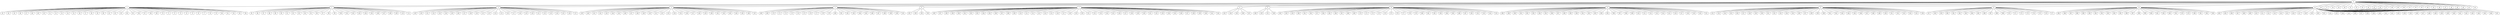 
graph graphname {
    0 -- 1
0 -- 2
0 -- 3
0 -- 4
0 -- 5
0 -- 6
0 -- 7
0 -- 8
0 -- 9
0 -- 10
0 -- 11
0 -- 12
0 -- 13
0 -- 14
0 -- 15
0 -- 16
0 -- 17
0 -- 18
0 -- 19
0 -- 20
0 -- 21
0 -- 22
0 -- 23
0 -- 24
0 -- 25
0 -- 26
0 -- 27
0 -- 28
0 -- 29
0 -- 30
0 -- 31
0 -- 32
0 -- 33
0 -- 34
0 -- 35
0 -- 36
0 -- 37
0 -- 38
0 -- 39
0 -- 40
0 -- 41
0 -- 42
1 -- 43
1 -- 44
1 -- 45
1 -- 46
1 -- 47
1 -- 48
1 -- 49
1 -- 50
1 -- 51
1 -- 52
1 -- 53
1 -- 54
1 -- 55
1 -- 56
1 -- 57
1 -- 58
1 -- 59
1 -- 60
1 -- 61
1 -- 62
1 -- 63
1 -- 64
1 -- 65
1 -- 66
1 -- 67
1 -- 68
1 -- 69
1 -- 70
1 -- 71
1 -- 72
1 -- 73
1 -- 74
1 -- 75
1 -- 76
1 -- 77
1 -- 78
1 -- 79
1 -- 80
1 -- 81
1 -- 82
1 -- 83
1 -- 84
2 -- 85
2 -- 86
2 -- 87
2 -- 88
2 -- 89
2 -- 90
2 -- 91
2 -- 92
2 -- 93
2 -- 94
2 -- 95
2 -- 96
2 -- 97
2 -- 98
2 -- 99
2 -- 100
2 -- 101
2 -- 102
2 -- 103
2 -- 104
2 -- 105
2 -- 106
2 -- 107
2 -- 108
2 -- 109
2 -- 110
2 -- 111
3 -- 128
3 -- 130
3 -- 131
3 -- 132
3 -- 133
3 -- 134
3 -- 129
3 -- 136
3 -- 137
3 -- 138
3 -- 135
3 -- 112
3 -- 113
3 -- 114
3 -- 115
3 -- 116
3 -- 117
3 -- 118
3 -- 119
3 -- 120
3 -- 121
3 -- 122
3 -- 123
3 -- 124
3 -- 125
3 -- 126
3 -- 127
4 -- 139
4 -- 140
4 -- 141
4 -- 142
4 -- 143
4 -- 144
4 -- 145
4 -- 146
4 -- 147
4 -- 148
4 -- 149
4 -- 150
4 -- 151
4 -- 152
4 -- 153
4 -- 154
4 -- 155
4 -- 156
4 -- 157
4 -- 158
4 -- 159
4 -- 160
4 -- 161
4 -- 162
4 -- 163
4 -- 164
4 -- 165
4 -- 166
4 -- 167
5 -- 168
5 -- 169
5 -- 170
5 -- 171
5 -- 172
5 -- 173
5 -- 174
5 -- 175
5 -- 176
5 -- 177
5 -- 178
5 -- 179
5 -- 180
5 -- 181
5 -- 182
5 -- 183
5 -- 184
5 -- 185
5 -- 186
5 -- 187
5 -- 188
5 -- 189
5 -- 190
5 -- 191
6 -- 192
6 -- 194
6 -- 195
6 -- 193
7 -- 196
7 -- 197
7 -- 198
7 -- 199
7 -- 200
7 -- 201
7 -- 202
7 -- 203
7 -- 204
7 -- 205
7 -- 206
7 -- 207
7 -- 208
7 -- 209
7 -- 210
7 -- 211
7 -- 212
7 -- 213
7 -- 214
7 -- 215
7 -- 216
7 -- 217
7 -- 218
7 -- 219
7 -- 220
7 -- 221
7 -- 222
7 -- 223
7 -- 224
7 -- 225
7 -- 226
7 -- 227
7 -- 228
7 -- 229
7 -- 230
7 -- 231
7 -- 232
7 -- 233
7 -- 234
7 -- 235
7 -- 236
7 -- 237
7 -- 238
7 -- 239
7 -- 240
7 -- 241
7 -- 242
8 -- 243
8 -- 244
8 -- 245
8 -- 246
8 -- 247
9 -- 248
9 -- 250
9 -- 251
9 -- 249
10 -- 256
10 -- 258
10 -- 259
10 -- 260
10 -- 261
10 -- 262
10 -- 257
10 -- 264
10 -- 265
10 -- 266
10 -- 267
10 -- 268
10 -- 269
10 -- 270
10 -- 271
10 -- 272
10 -- 273
10 -- 274
10 -- 275
10 -- 276
10 -- 277
10 -- 278
10 -- 279
10 -- 280
10 -- 281
10 -- 282
10 -- 283
10 -- 284
10 -- 285
10 -- 286
10 -- 287
10 -- 263
10 -- 252
10 -- 253
10 -- 254
10 -- 255
11 -- 288
11 -- 289
11 -- 290
11 -- 291
11 -- 292
11 -- 293
11 -- 294
11 -- 295
11 -- 296
11 -- 297
11 -- 298
11 -- 299
11 -- 300
11 -- 301
11 -- 302
11 -- 303
11 -- 304
11 -- 305
11 -- 306
11 -- 307
11 -- 308
11 -- 309
11 -- 310
11 -- 311
11 -- 312
11 -- 313
11 -- 314
11 -- 315
11 -- 316
11 -- 317
11 -- 318
11 -- 319
11 -- 320
11 -- 321
12 -- 322
12 -- 323
12 -- 324
12 -- 325
12 -- 326
12 -- 327
12 -- 328
12 -- 329
12 -- 330
12 -- 331
12 -- 332
12 -- 333
12 -- 334
12 -- 335
12 -- 336
12 -- 337
12 -- 338
12 -- 339
12 -- 340
12 -- 341
12 -- 342
12 -- 343
12 -- 344
12 -- 345
12 -- 346
12 -- 347
12 -- 348
12 -- 349
12 -- 350
12 -- 351
12 -- 352
12 -- 353
12 -- 354
12 -- 355
12 -- 356
13 -- 357
13 -- 358
13 -- 359
13 -- 360
13 -- 361
13 -- 362
13 -- 363
13 -- 364
13 -- 365
13 -- 366
13 -- 367
13 -- 368
13 -- 369
13 -- 370
13 -- 371
13 -- 372
13 -- 373
13 -- 374
13 -- 375
13 -- 376
13 -- 377
14 -- 384
14 -- 386
14 -- 387
14 -- 388
14 -- 389
14 -- 390
14 -- 385
14 -- 392
14 -- 393
14 -- 394
14 -- 395
14 -- 396
14 -- 397
14 -- 398
14 -- 399
14 -- 400
14 -- 401
14 -- 402
14 -- 403
14 -- 391
14 -- 378
14 -- 379
14 -- 380
14 -- 381
14 -- 382
14 -- 383
15 -- 404
15 -- 405
15 -- 406
15 -- 407
15 -- 408
15 -- 409
15 -- 410
15 -- 411
15 -- 412
15 -- 413
15 -- 414
15 -- 415
15 -- 416
15 -- 417
15 -- 418
15 -- 419
15 -- 420
15 -- 421
15 -- 422
15 -- 423
15 -- 424
15 -- 425
15 -- 426
15 -- 427
15 -- 428
15 -- 429
15 -- 430
15 -- 431
15 -- 432
15 -- 433
15 -- 434
15 -- 435
15 -- 436
15 -- 437
16 -- 448
16 -- 449
16 -- 438
16 -- 439
16 -- 440
16 -- 441
16 -- 442
16 -- 443
16 -- 444
16 -- 445
16 -- 446
16 -- 447

}
